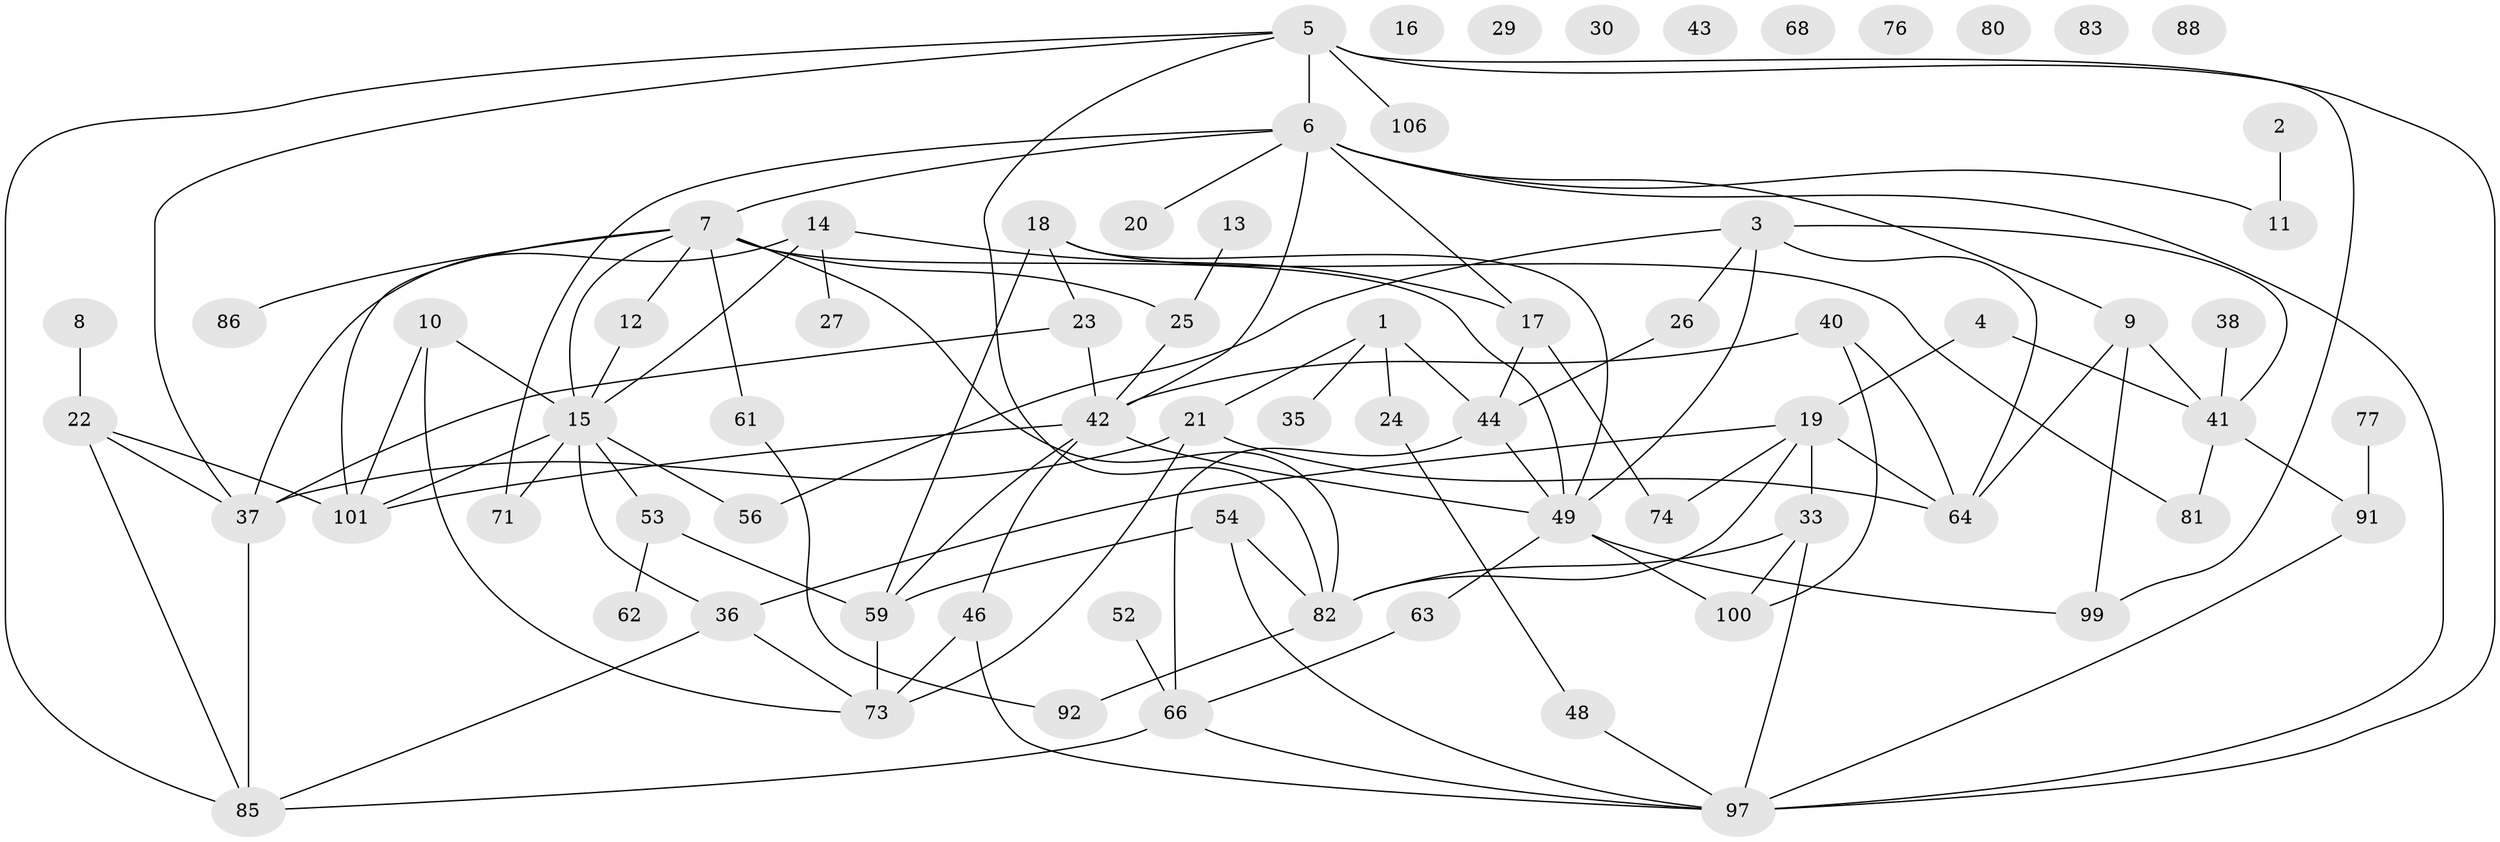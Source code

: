 // Generated by graph-tools (version 1.1) at 2025/23/03/03/25 07:23:28]
// undirected, 72 vertices, 113 edges
graph export_dot {
graph [start="1"]
  node [color=gray90,style=filled];
  1 [super="+32"];
  2 [super="+51"];
  3;
  4 [super="+57"];
  5;
  6 [super="+84"];
  7 [super="+28"];
  8;
  9 [super="+103"];
  10 [super="+108"];
  11;
  12 [super="+31"];
  13;
  14 [super="+105"];
  15 [super="+45"];
  16;
  17;
  18 [super="+50"];
  19 [super="+34"];
  20;
  21 [super="+47"];
  22 [super="+65"];
  23 [super="+70"];
  24;
  25 [super="+72"];
  26 [super="+87"];
  27;
  29 [super="+39"];
  30;
  33 [super="+55"];
  35;
  36;
  37 [super="+58"];
  38;
  40;
  41 [super="+75"];
  42 [super="+102"];
  43;
  44 [super="+78"];
  46;
  48;
  49 [super="+79"];
  52 [super="+104"];
  53 [super="+60"];
  54 [super="+93"];
  56;
  59 [super="+95"];
  61;
  62 [super="+90"];
  63;
  64 [super="+69"];
  66 [super="+67"];
  68;
  71;
  73 [super="+89"];
  74;
  76;
  77;
  80;
  81;
  82 [super="+94"];
  83;
  85 [super="+96"];
  86;
  88;
  91;
  92;
  97 [super="+98"];
  99;
  100;
  101 [super="+107"];
  106;
  1 -- 21;
  1 -- 35;
  1 -- 24;
  1 -- 44;
  2 -- 11;
  3 -- 56;
  3 -- 49;
  3 -- 41;
  3 -- 64;
  3 -- 26;
  4 -- 19;
  4 -- 41;
  5 -- 99;
  5 -- 106;
  5 -- 85;
  5 -- 82;
  5 -- 6;
  5 -- 37;
  5 -- 97;
  6 -- 11;
  6 -- 17;
  6 -- 20;
  6 -- 42;
  6 -- 97;
  6 -- 71;
  6 -- 9;
  6 -- 7;
  7 -- 25;
  7 -- 86;
  7 -- 101;
  7 -- 49;
  7 -- 82;
  7 -- 61;
  7 -- 15;
  7 -- 12;
  8 -- 22;
  9 -- 64;
  9 -- 99;
  9 -- 41;
  10 -- 15;
  10 -- 73;
  10 -- 101;
  12 -- 15;
  13 -- 25;
  14 -- 37;
  14 -- 17;
  14 -- 27;
  14 -- 15;
  15 -- 36;
  15 -- 56;
  15 -- 101;
  15 -- 53;
  15 -- 71;
  17 -- 74;
  17 -- 44;
  18 -- 81;
  18 -- 23;
  18 -- 49;
  18 -- 59;
  19 -- 33;
  19 -- 36;
  19 -- 82;
  19 -- 64;
  19 -- 74;
  21 -- 64;
  21 -- 37 [weight=2];
  21 -- 73;
  22 -- 85;
  22 -- 101;
  22 -- 37;
  23 -- 42;
  23 -- 37;
  24 -- 48;
  25 -- 42;
  26 -- 44;
  33 -- 100;
  33 -- 82;
  33 -- 97;
  36 -- 73;
  36 -- 85;
  37 -- 85;
  38 -- 41 [weight=2];
  40 -- 100;
  40 -- 64;
  40 -- 42;
  41 -- 91;
  41 -- 81;
  42 -- 46;
  42 -- 49;
  42 -- 101;
  42 -- 59;
  44 -- 49;
  44 -- 66;
  46 -- 73;
  46 -- 97;
  48 -- 97;
  49 -- 63;
  49 -- 99;
  49 -- 100;
  52 -- 66;
  53 -- 62;
  53 -- 59;
  54 -- 59;
  54 -- 82;
  54 -- 97;
  59 -- 73;
  61 -- 92;
  63 -- 66;
  66 -- 85;
  66 -- 97;
  77 -- 91;
  82 -- 92;
  91 -- 97;
}
